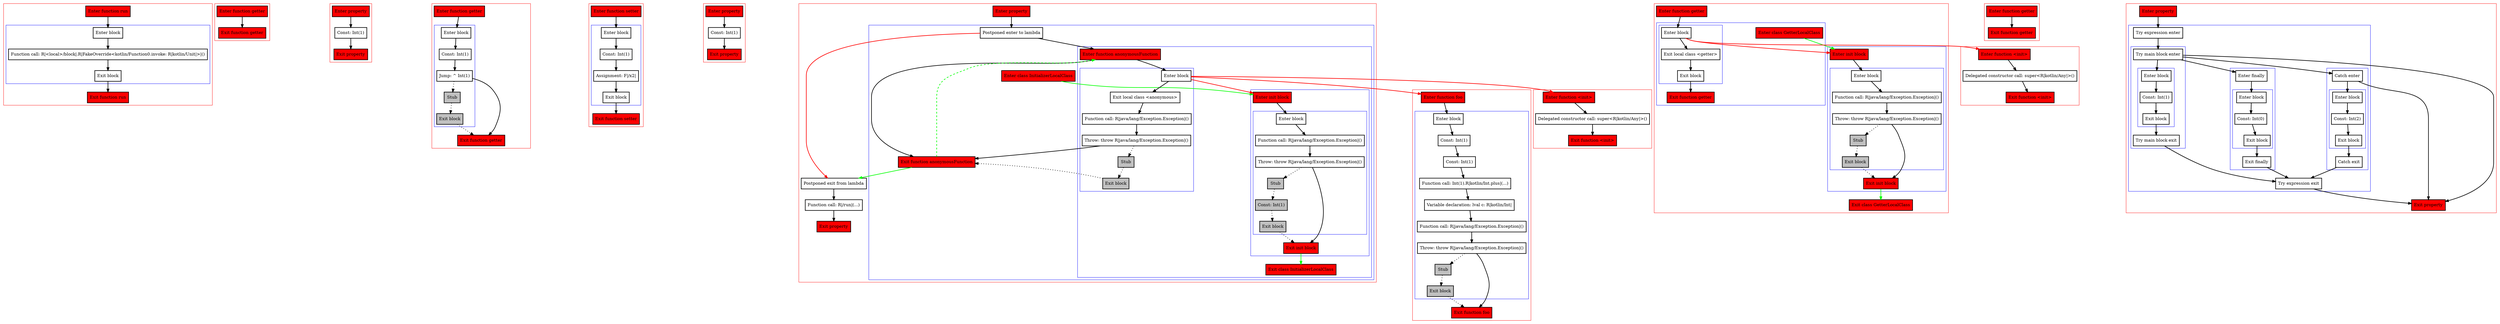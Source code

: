 digraph propertiesAndInitBlocks_kt {
    graph [nodesep=3]
    node [shape=box penwidth=2]
    edge [penwidth=2]

    subgraph cluster_0 {
        color=red
        0 [label="Enter function run" style="filled" fillcolor=red];
        subgraph cluster_1 {
            color=blue
            1 [label="Enter block"];
            2 [label="Function call: R|<local>/block|.R|FakeOverride<kotlin/Function0.invoke: R|kotlin/Unit|>|()"];
            3 [label="Exit block"];
        }
        4 [label="Exit function run" style="filled" fillcolor=red];
    }
    0 -> {1};
    1 -> {2};
    2 -> {3};
    3 -> {4};

    subgraph cluster_2 {
        color=red
        5 [label="Enter function getter" style="filled" fillcolor=red];
        6 [label="Exit function getter" style="filled" fillcolor=red];
    }
    5 -> {6};

    subgraph cluster_3 {
        color=red
        7 [label="Enter property" style="filled" fillcolor=red];
        8 [label="Const: Int(1)"];
        9 [label="Exit property" style="filled" fillcolor=red];
    }
    7 -> {8};
    8 -> {9};

    subgraph cluster_4 {
        color=red
        10 [label="Enter function getter" style="filled" fillcolor=red];
        subgraph cluster_5 {
            color=blue
            11 [label="Enter block"];
            12 [label="Const: Int(1)"];
            13 [label="Jump: ^ Int(1)"];
            14 [label="Stub" style="filled" fillcolor=gray];
            15 [label="Exit block" style="filled" fillcolor=gray];
        }
        16 [label="Exit function getter" style="filled" fillcolor=red];
    }
    10 -> {11};
    11 -> {12};
    12 -> {13};
    13 -> {16};
    13 -> {14} [style=dotted];
    14 -> {15} [style=dotted];
    15 -> {16} [style=dotted];

    subgraph cluster_6 {
        color=red
        17 [label="Enter function setter" style="filled" fillcolor=red];
        subgraph cluster_7 {
            color=blue
            18 [label="Enter block"];
            19 [label="Const: Int(1)"];
            20 [label="Assignment: F|/x2|"];
            21 [label="Exit block"];
        }
        22 [label="Exit function setter" style="filled" fillcolor=red];
    }
    17 -> {18};
    18 -> {19};
    19 -> {20};
    20 -> {21};
    21 -> {22};

    subgraph cluster_8 {
        color=red
        23 [label="Enter property" style="filled" fillcolor=red];
        24 [label="Const: Int(1)"];
        25 [label="Exit property" style="filled" fillcolor=red];
    }
    23 -> {24};
    24 -> {25};

    subgraph cluster_9 {
        color=red
        44 [label="Enter function foo" style="filled" fillcolor=red];
        subgraph cluster_10 {
            color=blue
            45 [label="Enter block"];
            46 [label="Const: Int(1)"];
            47 [label="Const: Int(1)"];
            48 [label="Function call: Int(1).R|kotlin/Int.plus|(...)"];
            49 [label="Variable declaration: lval c: R|kotlin/Int|"];
            50 [label="Function call: R|java/lang/Exception.Exception|()"];
            51 [label="Throw: throw R|java/lang/Exception.Exception|()"];
            52 [label="Stub" style="filled" fillcolor=gray];
            53 [label="Exit block" style="filled" fillcolor=gray];
        }
        54 [label="Exit function foo" style="filled" fillcolor=red];
    }
    44 -> {45};
    45 -> {46};
    46 -> {47};
    47 -> {48};
    48 -> {49};
    49 -> {50};
    50 -> {51};
    51 -> {54};
    51 -> {52} [style=dotted];
    52 -> {53} [style=dotted];
    53 -> {54} [style=dotted];

    subgraph cluster_11 {
        color=red
        55 [label="Enter function <init>" style="filled" fillcolor=red];
        56 [label="Delegated constructor call: super<R|kotlin/Any|>()"];
        57 [label="Exit function <init>" style="filled" fillcolor=red];
    }
    55 -> {56};
    56 -> {57};

    subgraph cluster_12 {
        color=red
        58 [label="Enter function getter" style="filled" fillcolor=red];
        subgraph cluster_13 {
            color=blue
            63 [label="Enter class GetterLocalClass" style="filled" fillcolor=red];
            subgraph cluster_14 {
                color=blue
                59 [label="Enter block"];
                60 [label="Exit local class <getter>"];
                61 [label="Exit block"];
            }
            62 [label="Exit function getter" style="filled" fillcolor=red];
        }
        subgraph cluster_15 {
            color=blue
            65 [label="Enter init block" style="filled" fillcolor=red];
            subgraph cluster_16 {
                color=blue
                66 [label="Enter block"];
                67 [label="Function call: R|java/lang/Exception.Exception|()"];
                68 [label="Throw: throw R|java/lang/Exception.Exception|()"];
                69 [label="Stub" style="filled" fillcolor=gray];
                70 [label="Exit block" style="filled" fillcolor=gray];
            }
            71 [label="Exit init block" style="filled" fillcolor=red];
        }
        64 [label="Exit class GetterLocalClass" style="filled" fillcolor=red];
    }
    58 -> {59};
    59 -> {60};
    59 -> {72 65} [color=red];
    60 -> {61};
    61 -> {62};
    63 -> {65} [color=green];
    65 -> {66};
    66 -> {67};
    67 -> {68};
    68 -> {71};
    68 -> {69} [style=dotted];
    69 -> {70} [style=dotted];
    70 -> {71} [style=dotted];
    71 -> {64} [color=green];

    subgraph cluster_17 {
        color=red
        72 [label="Enter function <init>" style="filled" fillcolor=red];
        73 [label="Delegated constructor call: super<R|kotlin/Any|>()"];
        74 [label="Exit function <init>" style="filled" fillcolor=red];
    }
    72 -> {73};
    73 -> {74};

    subgraph cluster_18 {
        color=red
        75 [label="Enter property" style="filled" fillcolor=red];
        subgraph cluster_19 {
            color=blue
            34 [label="Enter class InitializerLocalClass" style="filled" fillcolor=red];
            76 [label="Postponed enter to lambda"];
            subgraph cluster_20 {
                color=blue
                26 [label="Enter function anonymousFunction" style="filled" fillcolor=red];
                subgraph cluster_21 {
                    color=blue
                    27 [label="Enter block"];
                    28 [label="Exit local class <anonymous>"];
                    29 [label="Function call: R|java/lang/Exception.Exception|()"];
                    30 [label="Throw: throw R|java/lang/Exception.Exception|()"];
                    31 [label="Stub" style="filled" fillcolor=gray];
                    32 [label="Exit block" style="filled" fillcolor=gray];
                }
                subgraph cluster_22 {
                    color=blue
                    36 [label="Enter init block" style="filled" fillcolor=red];
                    subgraph cluster_23 {
                        color=blue
                        37 [label="Enter block"];
                        38 [label="Function call: R|java/lang/Exception.Exception|()"];
                        39 [label="Throw: throw R|java/lang/Exception.Exception|()"];
                        40 [label="Stub" style="filled" fillcolor=gray];
                        41 [label="Const: Int(1)" style="filled" fillcolor=gray];
                        42 [label="Exit block" style="filled" fillcolor=gray];
                    }
                    43 [label="Exit init block" style="filled" fillcolor=red];
                }
                35 [label="Exit class InitializerLocalClass" style="filled" fillcolor=red];
            }
            33 [label="Exit function anonymousFunction" style="filled" fillcolor=red];
        }
        77 [label="Postponed exit from lambda"];
        78 [label="Function call: R|/run|(...)"];
        79 [label="Exit property" style="filled" fillcolor=red];
    }
    75 -> {76};
    76 -> {26};
    76 -> {77} [color=red];
    77 -> {78};
    78 -> {79};
    26 -> {33 27};
    27 -> {28};
    27 -> {44 55 36} [color=red];
    28 -> {29};
    29 -> {30};
    30 -> {33};
    30 -> {31} [style=dotted];
    31 -> {32} [style=dotted];
    32 -> {33} [style=dotted];
    33 -> {77} [color=green];
    33 -> {26} [color=green style=dashed];
    34 -> {36} [color=green];
    36 -> {37};
    37 -> {38};
    38 -> {39};
    39 -> {43};
    39 -> {40} [style=dotted];
    40 -> {41} [style=dotted];
    41 -> {42} [style=dotted];
    42 -> {43} [style=dotted];
    43 -> {35} [color=green];

    subgraph cluster_24 {
        color=red
        80 [label="Enter function getter" style="filled" fillcolor=red];
        81 [label="Exit function getter" style="filled" fillcolor=red];
    }
    80 -> {81};

    subgraph cluster_25 {
        color=red
        82 [label="Enter property" style="filled" fillcolor=red];
        subgraph cluster_26 {
            color=blue
            83 [label="Try expression enter"];
            subgraph cluster_27 {
                color=blue
                84 [label="Try main block enter"];
                subgraph cluster_28 {
                    color=blue
                    85 [label="Enter block"];
                    86 [label="Const: Int(1)"];
                    87 [label="Exit block"];
                }
                88 [label="Try main block exit"];
            }
            subgraph cluster_29 {
                color=blue
                89 [label="Enter finally"];
                subgraph cluster_30 {
                    color=blue
                    90 [label="Enter block"];
                    91 [label="Const: Int(0)"];
                    92 [label="Exit block"];
                }
                93 [label="Exit finally"];
            }
            subgraph cluster_31 {
                color=blue
                94 [label="Catch enter"];
                subgraph cluster_32 {
                    color=blue
                    95 [label="Enter block"];
                    96 [label="Const: Int(2)"];
                    97 [label="Exit block"];
                }
                98 [label="Catch exit"];
            }
            99 [label="Try expression exit"];
        }
        100 [label="Exit property" style="filled" fillcolor=red];
    }
    82 -> {83};
    83 -> {84};
    84 -> {100 94 89 85};
    85 -> {86};
    86 -> {87};
    87 -> {88};
    88 -> {99};
    89 -> {90};
    90 -> {91};
    91 -> {92};
    92 -> {93};
    93 -> {99};
    94 -> {100 95};
    95 -> {96};
    96 -> {97};
    97 -> {98};
    98 -> {99};
    99 -> {100};

}
